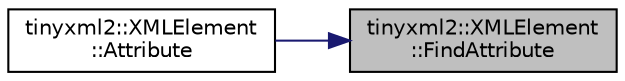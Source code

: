 digraph "tinyxml2::XMLElement::FindAttribute"
{
 // LATEX_PDF_SIZE
  edge [fontname="Helvetica",fontsize="10",labelfontname="Helvetica",labelfontsize="10"];
  node [fontname="Helvetica",fontsize="10",shape=record];
  rankdir="RL";
  Node1 [label="tinyxml2::XMLElement\l::FindAttribute",height=0.2,width=0.4,color="black", fillcolor="grey75", style="filled", fontcolor="black",tooltip="Query a specific attribute in the list."];
  Node1 -> Node2 [dir="back",color="midnightblue",fontsize="10",style="solid",fontname="Helvetica"];
  Node2 [label="tinyxml2::XMLElement\l::Attribute",height=0.2,width=0.4,color="black", fillcolor="white", style="filled",URL="$classtinyxml2_1_1XMLElement.html#a48cf4a315cfbac7d74cd0d5ff2c5df51",tooltip=" "];
}
